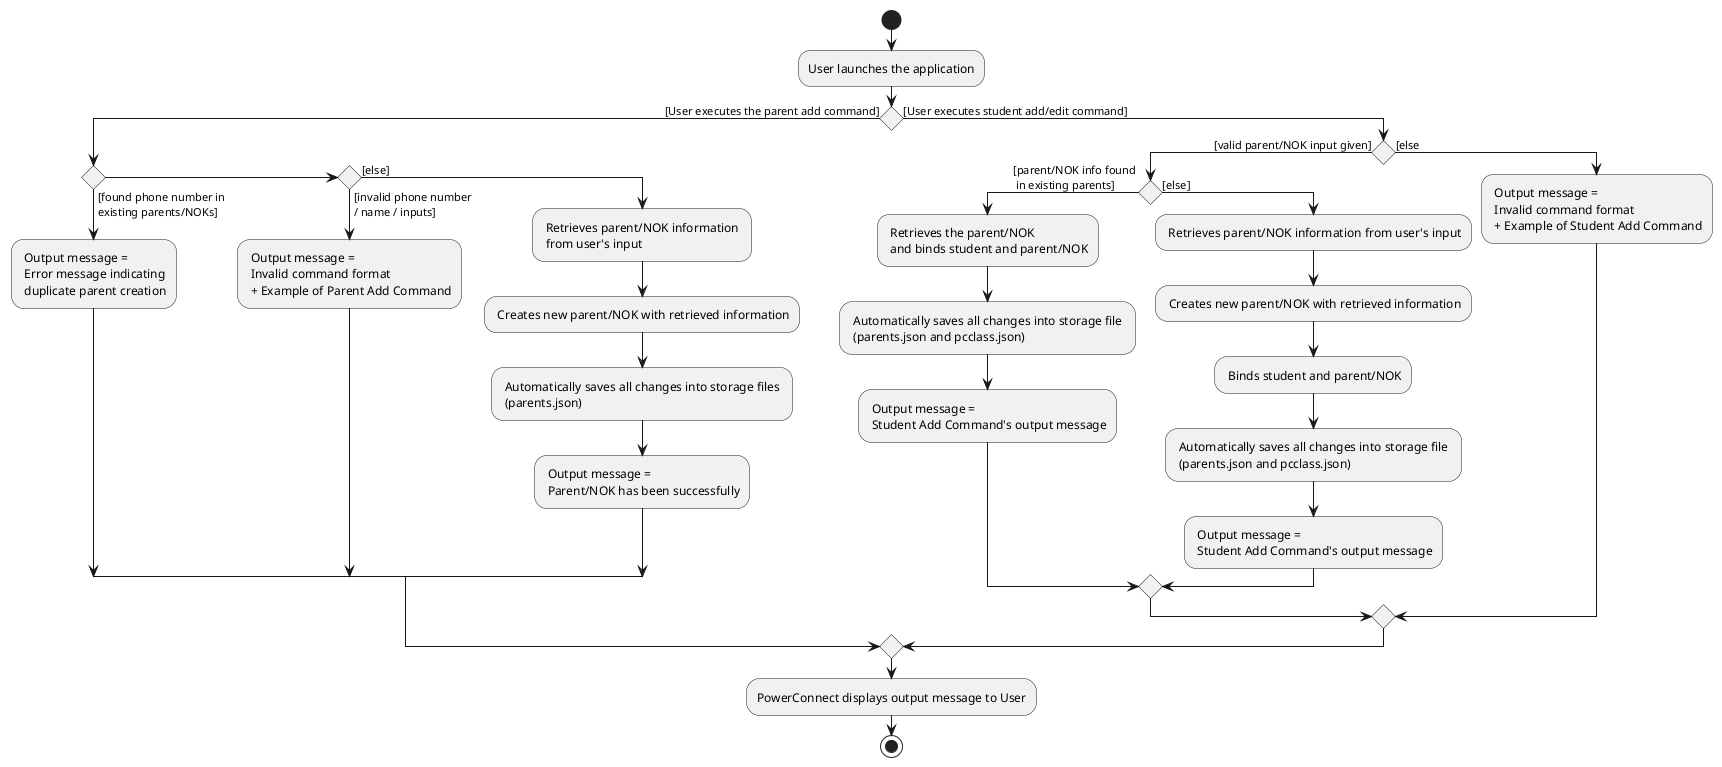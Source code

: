 @startuml
start
:User launches the application;

if () then ([User executes the parent add command])
    if () then ([found phone number in \nexisting parents/NOKs])
        : Output message = \n Error message indicating\n duplicate parent creation;
    else if () then ([invalid phone number \n/ name / inputs])
        : Output message = \n Invalid command format \n + Example of Parent Add Command;
    else ([else])
        : Retrieves parent/NOK information \n from user's input;
        : Creates new parent/NOK with retrieved information;
        : Automatically saves all changes into storage files \n (parents.json);
        : Output message = \n Parent/NOK has been successfully;
    endif
else ([User executes student add/edit command])
    if () then ([valid parent/NOK input given])
        if () then ([parent/NOK info found \n in existing parents])
            : Retrieves the parent/NOK \n and binds student and parent/NOK;
            : Automatically saves all changes into storage file \n (parents.json and pcclass.json);
            : Output message = \n Student Add Command's output message;
        else ([else])
            : Retrieves parent/NOK information from user's input;
            : Creates new parent/NOK with retrieved information;
            : Binds student and parent/NOK;
            : Automatically saves all changes into storage file \n (parents.json and pcclass.json);
            : Output message = \n Student Add Command's output message;
        endif
    else ([else)
        : Output message = \n Invalid command format \n + Example of Student Add Command;
    endif
endif
    :PowerConnect displays output message to User;
stop
@enduml
